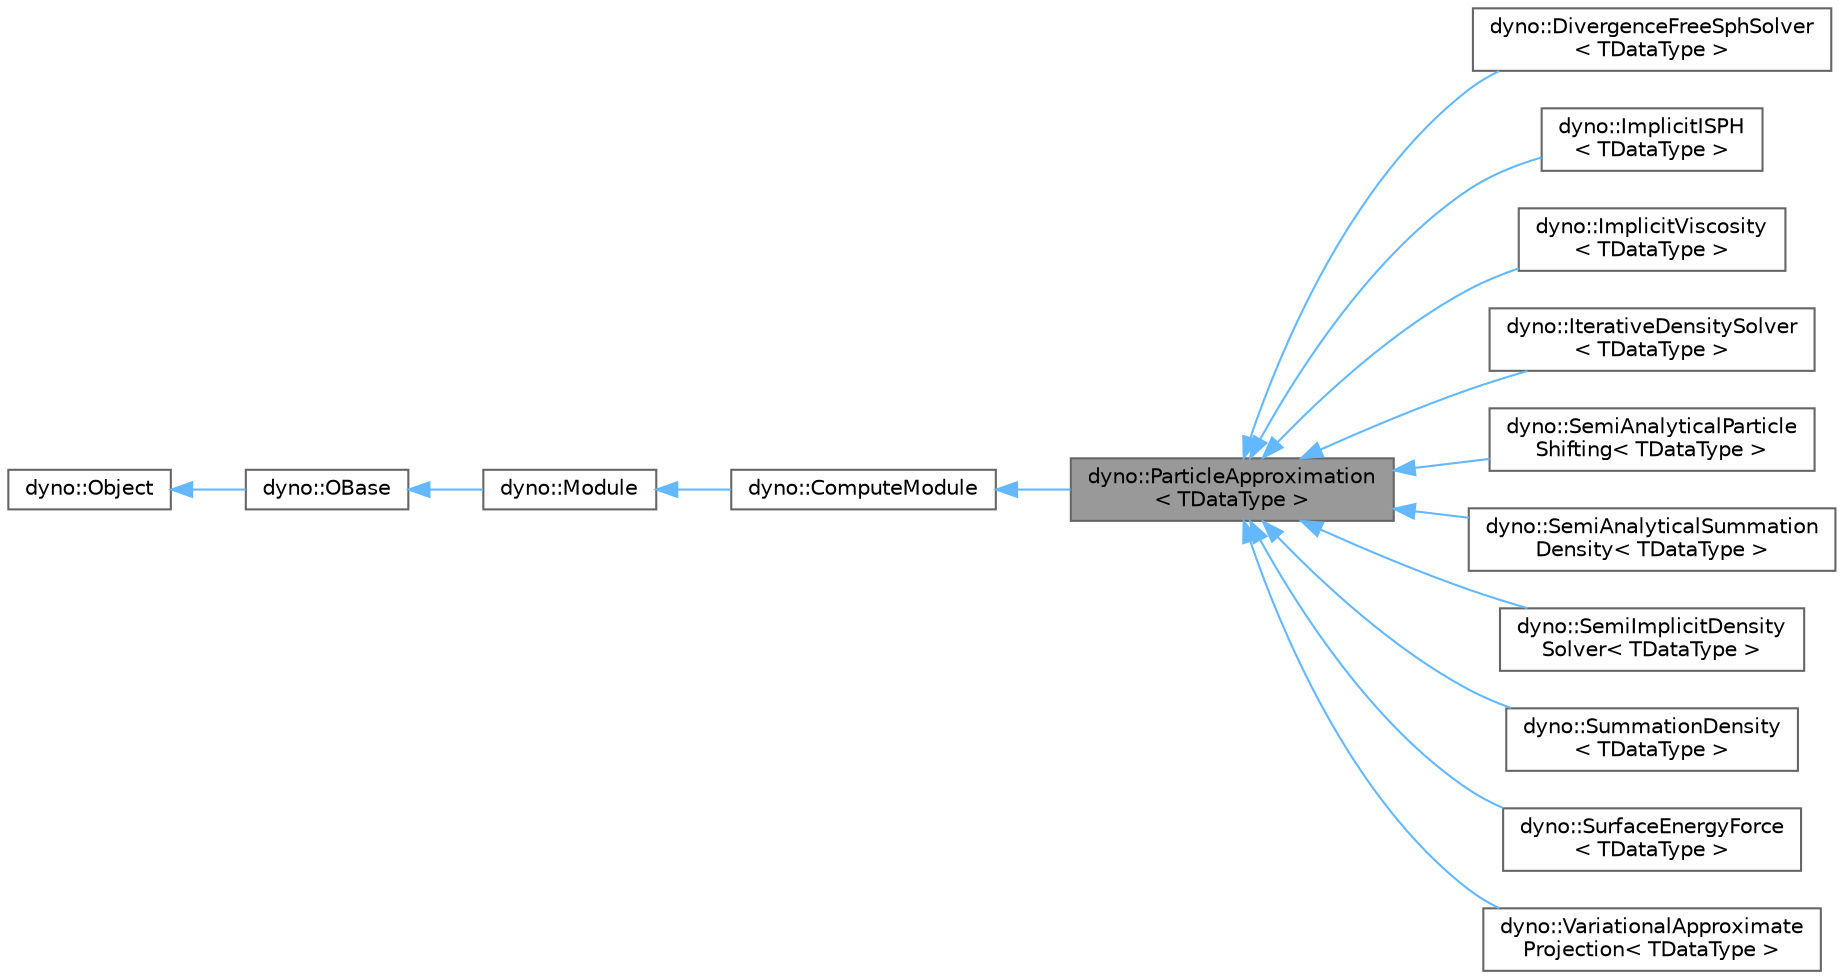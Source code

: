 digraph "dyno::ParticleApproximation&lt; TDataType &gt;"
{
 // LATEX_PDF_SIZE
  bgcolor="transparent";
  edge [fontname=Helvetica,fontsize=10,labelfontname=Helvetica,labelfontsize=10];
  node [fontname=Helvetica,fontsize=10,shape=box,height=0.2,width=0.4];
  rankdir="LR";
  Node1 [id="Node000001",label="dyno::ParticleApproximation\l\< TDataType \>",height=0.2,width=0.4,color="gray40", fillcolor="grey60", style="filled", fontcolor="black",tooltip=" "];
  Node2 -> Node1 [id="edge1_Node000001_Node000002",dir="back",color="steelblue1",style="solid",tooltip=" "];
  Node2 [id="Node000002",label="dyno::ComputeModule",height=0.2,width=0.4,color="gray40", fillcolor="white", style="filled",URL="$classdyno_1_1_compute_module.html",tooltip=" "];
  Node3 -> Node2 [id="edge2_Node000002_Node000003",dir="back",color="steelblue1",style="solid",tooltip=" "];
  Node3 [id="Node000003",label="dyno::Module",height=0.2,width=0.4,color="gray40", fillcolor="white", style="filled",URL="$classdyno_1_1_module.html",tooltip=" "];
  Node4 -> Node3 [id="edge3_Node000003_Node000004",dir="back",color="steelblue1",style="solid",tooltip=" "];
  Node4 [id="Node000004",label="dyno::OBase",height=0.2,width=0.4,color="gray40", fillcolor="white", style="filled",URL="$classdyno_1_1_o_base.html",tooltip=" "];
  Node5 -> Node4 [id="edge4_Node000004_Node000005",dir="back",color="steelblue1",style="solid",tooltip=" "];
  Node5 [id="Node000005",label="dyno::Object",height=0.2,width=0.4,color="gray40", fillcolor="white", style="filled",URL="$classdyno_1_1_object.html",tooltip=" "];
  Node1 -> Node6 [id="edge5_Node000001_Node000006",dir="back",color="steelblue1",style="solid",tooltip=" "];
  Node6 [id="Node000006",label="dyno::DivergenceFreeSphSolver\l\< TDataType \>",height=0.2,width=0.4,color="gray40", fillcolor="white", style="filled",URL="$classdyno_1_1_divergence_free_sph_solver.html",tooltip=" "];
  Node1 -> Node7 [id="edge6_Node000001_Node000007",dir="back",color="steelblue1",style="solid",tooltip=" "];
  Node7 [id="Node000007",label="dyno::ImplicitISPH\l\< TDataType \>",height=0.2,width=0.4,color="gray40", fillcolor="white", style="filled",URL="$classdyno_1_1_implicit_i_s_p_h.html",tooltip="This is an implementation of the Implicit Incompressible SPH (IISPH) solver based on PeriDyno...."];
  Node1 -> Node8 [id="edge7_Node000001_Node000008",dir="back",color="steelblue1",style="solid",tooltip=" "];
  Node8 [id="Node000008",label="dyno::ImplicitViscosity\l\< TDataType \>",height=0.2,width=0.4,color="gray40", fillcolor="white", style="filled",URL="$classdyno_1_1_implicit_viscosity.html",tooltip="This class implements an implicit solver for artificial viscosity based on the XSPH method."];
  Node1 -> Node9 [id="edge8_Node000001_Node000009",dir="back",color="steelblue1",style="solid",tooltip=" "];
  Node9 [id="Node000009",label="dyno::IterativeDensitySolver\l\< TDataType \>",height=0.2,width=0.4,color="gray40", fillcolor="white", style="filled",URL="$classdyno_1_1_iterative_density_solver.html",tooltip="This is an implementation of the iterative density solver integrated into the Position Based Dynamics..."];
  Node1 -> Node10 [id="edge9_Node000001_Node000010",dir="back",color="steelblue1",style="solid",tooltip=" "];
  Node10 [id="Node000010",label="dyno::SemiAnalyticalParticle\lShifting\< TDataType \>",height=0.2,width=0.4,color="gray40", fillcolor="white", style="filled",URL="$classdyno_1_1_semi_analytical_particle_shifting.html",tooltip=" "];
  Node1 -> Node11 [id="edge10_Node000001_Node000011",dir="back",color="steelblue1",style="solid",tooltip=" "];
  Node11 [id="Node000011",label="dyno::SemiAnalyticalSummation\lDensity\< TDataType \>",height=0.2,width=0.4,color="gray40", fillcolor="white", style="filled",URL="$classdyno_1_1_semi_analytical_summation_density.html",tooltip=" "];
  Node1 -> Node12 [id="edge11_Node000001_Node000012",dir="back",color="steelblue1",style="solid",tooltip=" "];
  Node12 [id="Node000012",label="dyno::SemiImplicitDensity\lSolver\< TDataType \>",height=0.2,width=0.4,color="gray40", fillcolor="white", style="filled",URL="$classdyno_1_1_semi_implicit_density_solver.html",tooltip="This class implements a semi-implicit successive substitution method to solve incompressibility...."];
  Node1 -> Node13 [id="edge12_Node000001_Node000013",dir="back",color="steelblue1",style="solid",tooltip=" "];
  Node13 [id="Node000013",label="dyno::SummationDensity\l\< TDataType \>",height=0.2,width=0.4,color="gray40", fillcolor="white", style="filled",URL="$classdyno_1_1_summation_density.html",tooltip="The standard summation density."];
  Node1 -> Node14 [id="edge13_Node000001_Node000014",dir="back",color="steelblue1",style="solid",tooltip=" "];
  Node14 [id="Node000014",label="dyno::SurfaceEnergyForce\l\< TDataType \>",height=0.2,width=0.4,color="gray40", fillcolor="white", style="filled",URL="$classdyno_1_1_surface_energy_force.html",tooltip="An implementation of the energy-based surface model proposed by He et al.[2024]. Refer to \"Robust Sim..."];
  Node1 -> Node15 [id="edge14_Node000001_Node000015",dir="back",color="steelblue1",style="solid",tooltip=" "];
  Node15 [id="Node000015",label="dyno::VariationalApproximate\lProjection\< TDataType \>",height=0.2,width=0.4,color="gray40", fillcolor="white", style="filled",URL="$classdyno_1_1_variational_approximate_projection.html",tooltip="Projection-based solver."];
}
